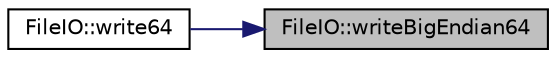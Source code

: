 digraph "FileIO::writeBigEndian64"
{
 // INTERACTIVE_SVG=YES
 // LATEX_PDF_SIZE
  edge [fontname="Helvetica",fontsize="10",labelfontname="Helvetica",labelfontsize="10"];
  node [fontname="Helvetica",fontsize="10",shape=record];
  rankdir="RL";
  Node1 [label="FileIO::writeBigEndian64",height=0.2,width=0.4,color="black", fillcolor="grey75", style="filled", fontcolor="black",tooltip=" "];
  Node1 -> Node2 [dir="back",color="midnightblue",fontsize="10",style="solid",fontname="Helvetica"];
  Node2 [label="FileIO::write64",height=0.2,width=0.4,color="black", fillcolor="white", style="filled",URL="$namespaceFileIO.html#a7fcd75a334e4a7b7637ddd2b5b3409b3",tooltip=" "];
}
